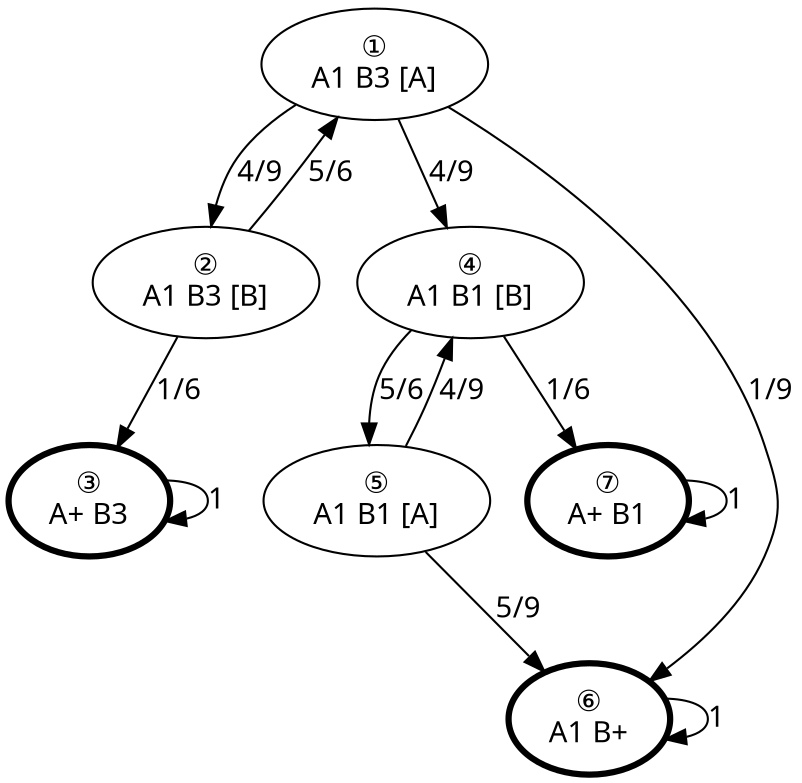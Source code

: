 digraph G {
    node [ fontname="Noto Sans" ];
    edge [ fontname="Noto Sans" ];

    a1 [label = "&#9312;\nA1 B3 [A]"]
    a2 [label = "&#9313;\nA1 B3 [B]"]
    a3 [label = "&#9314;\nA+ B3", penwidth=3]
    a4 [label = "&#9315;\nA1 B1 [B]"]
    a5 [label = "&#9316;\nA1 B1 [A]"]
    a6 [label = "&#9317;\nA1 B+", penwidth=3]
    a7 [label = "&#9318;\nA+ B1", penwidth=3]

    a1 -> a2 [label = "4/9"]
    a2 -> a1 [label = "5/6"]
    a2 -> a3 [label = "1/6"]
    a3 -> a3 [label = "1"]

    a1 -> a6 [label = "1/9"]

    a1 -> a4 [label = "4/9"]
    a4 -> a5 [label = "5/6"]
    a5 -> a4 [label = "4/9"]
    a5 -> a6 [label = "5/9"]
    a6 -> a6 [label = "1"]

    a4 -> a7 [label = "1/6"]
    a7 -> a7 [label = "1"]
}
